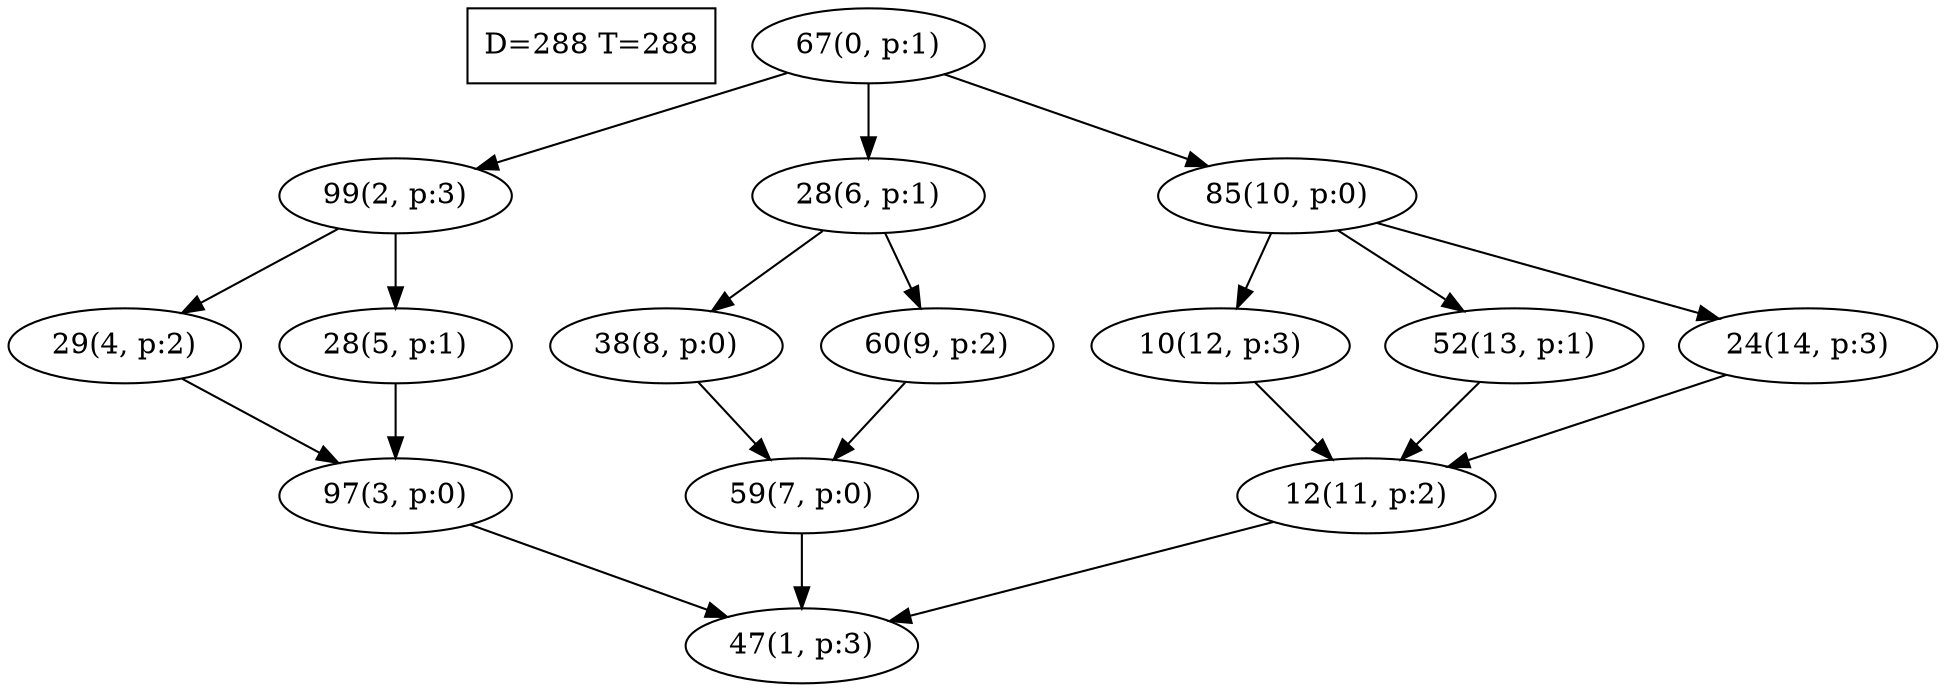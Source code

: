 digraph Task {
i [shape=box, label="D=288 T=288"]; 
0 [label="67(0, p:1)"];
1 [label="47(1, p:3)"];
2 [label="99(2, p:3)"];
3 [label="97(3, p:0)"];
4 [label="29(4, p:2)"];
5 [label="28(5, p:1)"];
6 [label="28(6, p:1)"];
7 [label="59(7, p:0)"];
8 [label="38(8, p:0)"];
9 [label="60(9, p:2)"];
10 [label="85(10, p:0)"];
11 [label="12(11, p:2)"];
12 [label="10(12, p:3)"];
13 [label="52(13, p:1)"];
14 [label="24(14, p:3)"];
0 -> 2;
0 -> 6;
0 -> 10;
2 -> 4;
2 -> 5;
3 -> 1;
4 -> 3;
5 -> 3;
6 -> 8;
6 -> 9;
7 -> 1;
8 -> 7;
9 -> 7;
10 -> 12;
10 -> 13;
10 -> 14;
11 -> 1;
12 -> 11;
13 -> 11;
14 -> 11;
}